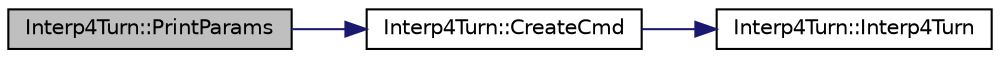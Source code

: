 digraph "Interp4Turn::PrintParams"
{
  edge [fontname="Helvetica",fontsize="10",labelfontname="Helvetica",labelfontsize="10"];
  node [fontname="Helvetica",fontsize="10",shape=record];
  rankdir="LR";
  Node1 [label="Interp4Turn::PrintParams",height=0.2,width=0.4,color="black", fillcolor="grey75", style="filled", fontcolor="black"];
  Node1 -> Node2 [color="midnightblue",fontsize="10",style="solid",fontname="Helvetica"];
  Node2 [label="Interp4Turn::CreateCmd",height=0.2,width=0.4,color="black", fillcolor="white", style="filled",URL="$class_interp4_turn.html#a6b702fb651beff94fa67276bc231c741",tooltip="Ta metoda nie musi być zdefiniowna w klasie bazowej. "];
  Node2 -> Node3 [color="midnightblue",fontsize="10",style="solid",fontname="Helvetica"];
  Node3 [label="Interp4Turn::Interp4Turn",height=0.2,width=0.4,color="black", fillcolor="white", style="filled",URL="$class_interp4_turn.html#aec77aee18bffdace6167858c0996dae4",tooltip="konstruktor "];
}
